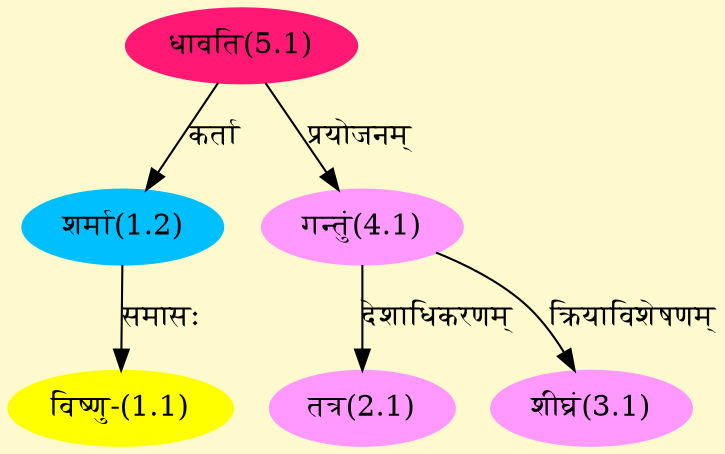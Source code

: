 digraph G{
rankdir=BT;
 compound=true;
 bgcolor="lemonchiffon1";
Node1_1 [style=filled, color="#FFFF00" label = "विष्णु-(1.1)"]
Node1_2 [style=filled, color="#00BFFF" label = "शर्मा(1.2)"]
Node5_1 [style=filled, color="#FF1975" label = "धावति(5.1)"]
Node2_1 [style=filled, color="#FF99FF" label = "तत्र(2.1)"]
Node4_1 [style=filled, color="#FF99FF" label = "गन्तुं(4.1)"]
Node3_1 [style=filled, color="#FF99FF" label = "शीघ्रं(3.1)"]
/* Start of Relations section */

Node1_1 -> Node1_2 [  label="समासः"  dir="back" ]
Node1_2 -> Node5_1 [  label="कर्ता"  dir="back" ]
Node2_1 -> Node4_1 [  label="देशाधिकरणम्"  dir="back" ]
Node3_1 -> Node4_1 [  label="क्रियाविशेषणम्"  dir="back" ]
Node4_1 -> Node5_1 [  label="प्रयोजनम्"  dir="back" ]
}
